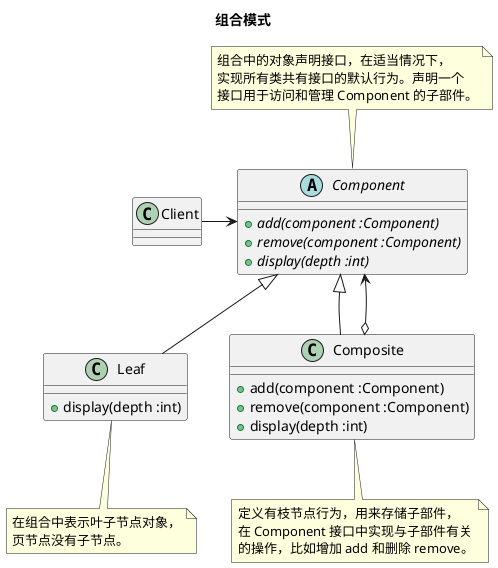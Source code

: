 @startuml

title <b>组合模式</b>

abstract class Component {
  + {abstract} add(component :Component)
  + {abstract} remove(component :Component)
  + {abstract} display(depth :int)
}
note top: 组合中的对象声明接口，在适当情况下，\n实现所有类共有接口的默认行为。声明一个\n接口用于访问和管理 Component 的子部件。

class Leaf {
  + display(depth :int)
}
note bottom: 在组合中表示叶子节点对象，\n页节点没有子节点。

class Composite {
  + add(component :Component)
  + remove(component :Component)
  + display(depth :int)
}
note bottom: 定义有枝节点行为，用来存储子部件，\n在 Component 接口中实现与子部件有关\n的操作，比如增加 add 和删除 remove。

class Client

Client -right-> Component
Composite o--> Component

Component <|-- Leaf
Component <|-- Composite

@enduml
